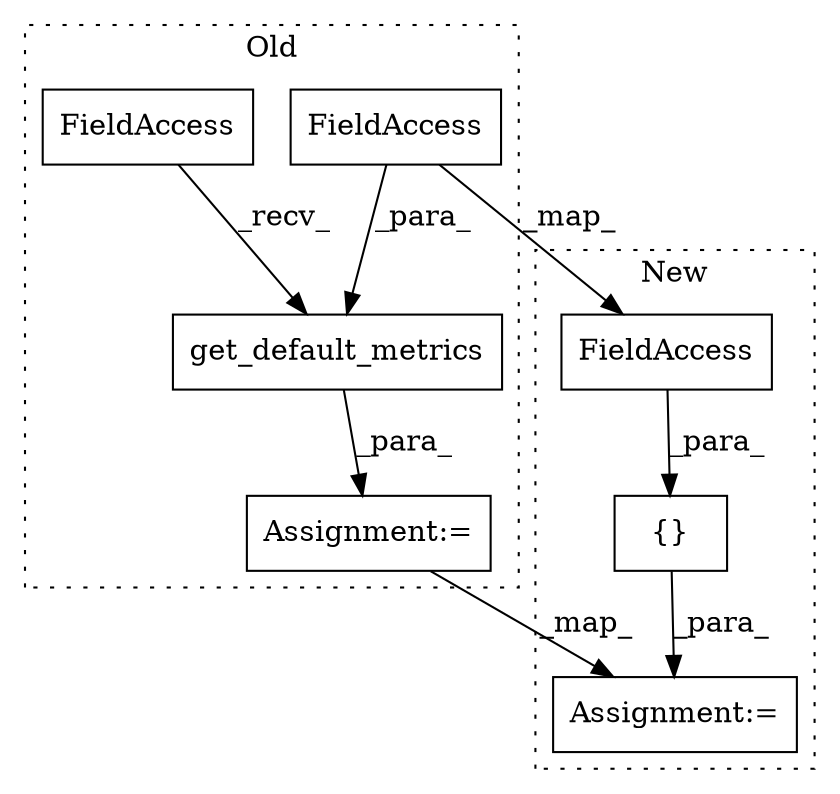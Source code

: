 digraph G {
subgraph cluster0 {
1 [label="get_default_metrics" a="32" s="30162,30206" l="20,1" shape="box"];
3 [label="FieldAccess" a="22" s="30140" l="21" shape="box"];
4 [label="FieldAccess" a="22" s="30182" l="24" shape="box"];
7 [label="Assignment:=" a="7" s="30139" l="1" shape="box"];
label = "Old";
style="dotted";
}
subgraph cluster1 {
2 [label="{}" a="4" s="29812,29837" l="1,1" shape="box"];
5 [label="FieldAccess" a="22" s="29813" l="24" shape="box"];
6 [label="Assignment:=" a="7" s="29802" l="1" shape="box"];
label = "New";
style="dotted";
}
1 -> 7 [label="_para_"];
2 -> 6 [label="_para_"];
3 -> 1 [label="_recv_"];
4 -> 5 [label="_map_"];
4 -> 1 [label="_para_"];
5 -> 2 [label="_para_"];
7 -> 6 [label="_map_"];
}